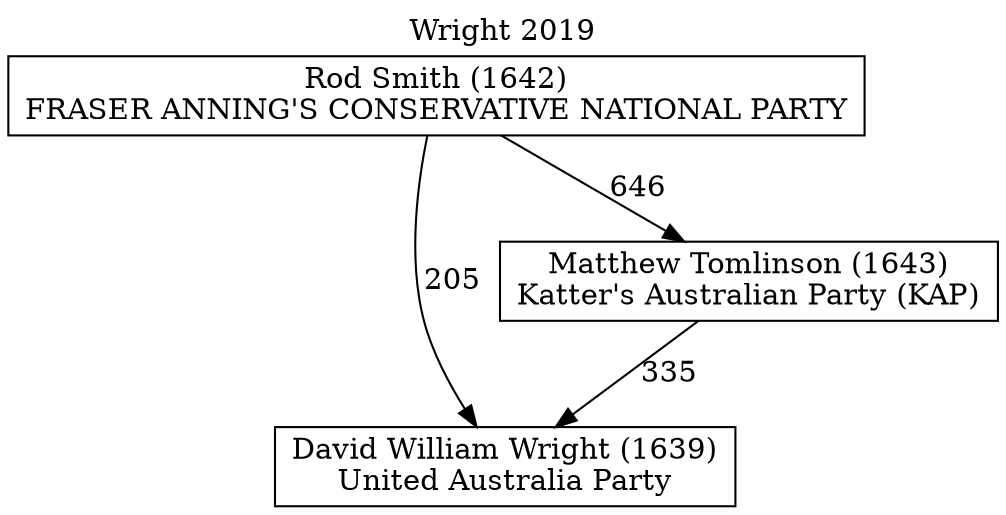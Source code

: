 // House preference flow
digraph "David William Wright (1639)_Wright_2019" {
	graph [label="Wright 2019" labelloc=t mclimit=10]
	node [shape=box]
	"David William Wright (1639)" [label="David William Wright (1639)
United Australia Party"]
	"Matthew Tomlinson (1643)" [label="Matthew Tomlinson (1643)
Katter's Australian Party (KAP)"]
	"Rod Smith (1642)" [label="Rod Smith (1642)
FRASER ANNING'S CONSERVATIVE NATIONAL PARTY"]
	"Matthew Tomlinson (1643)" -> "David William Wright (1639)" [label=335]
	"Rod Smith (1642)" -> "Matthew Tomlinson (1643)" [label=646]
	"Rod Smith (1642)" -> "David William Wright (1639)" [label=205]
}
